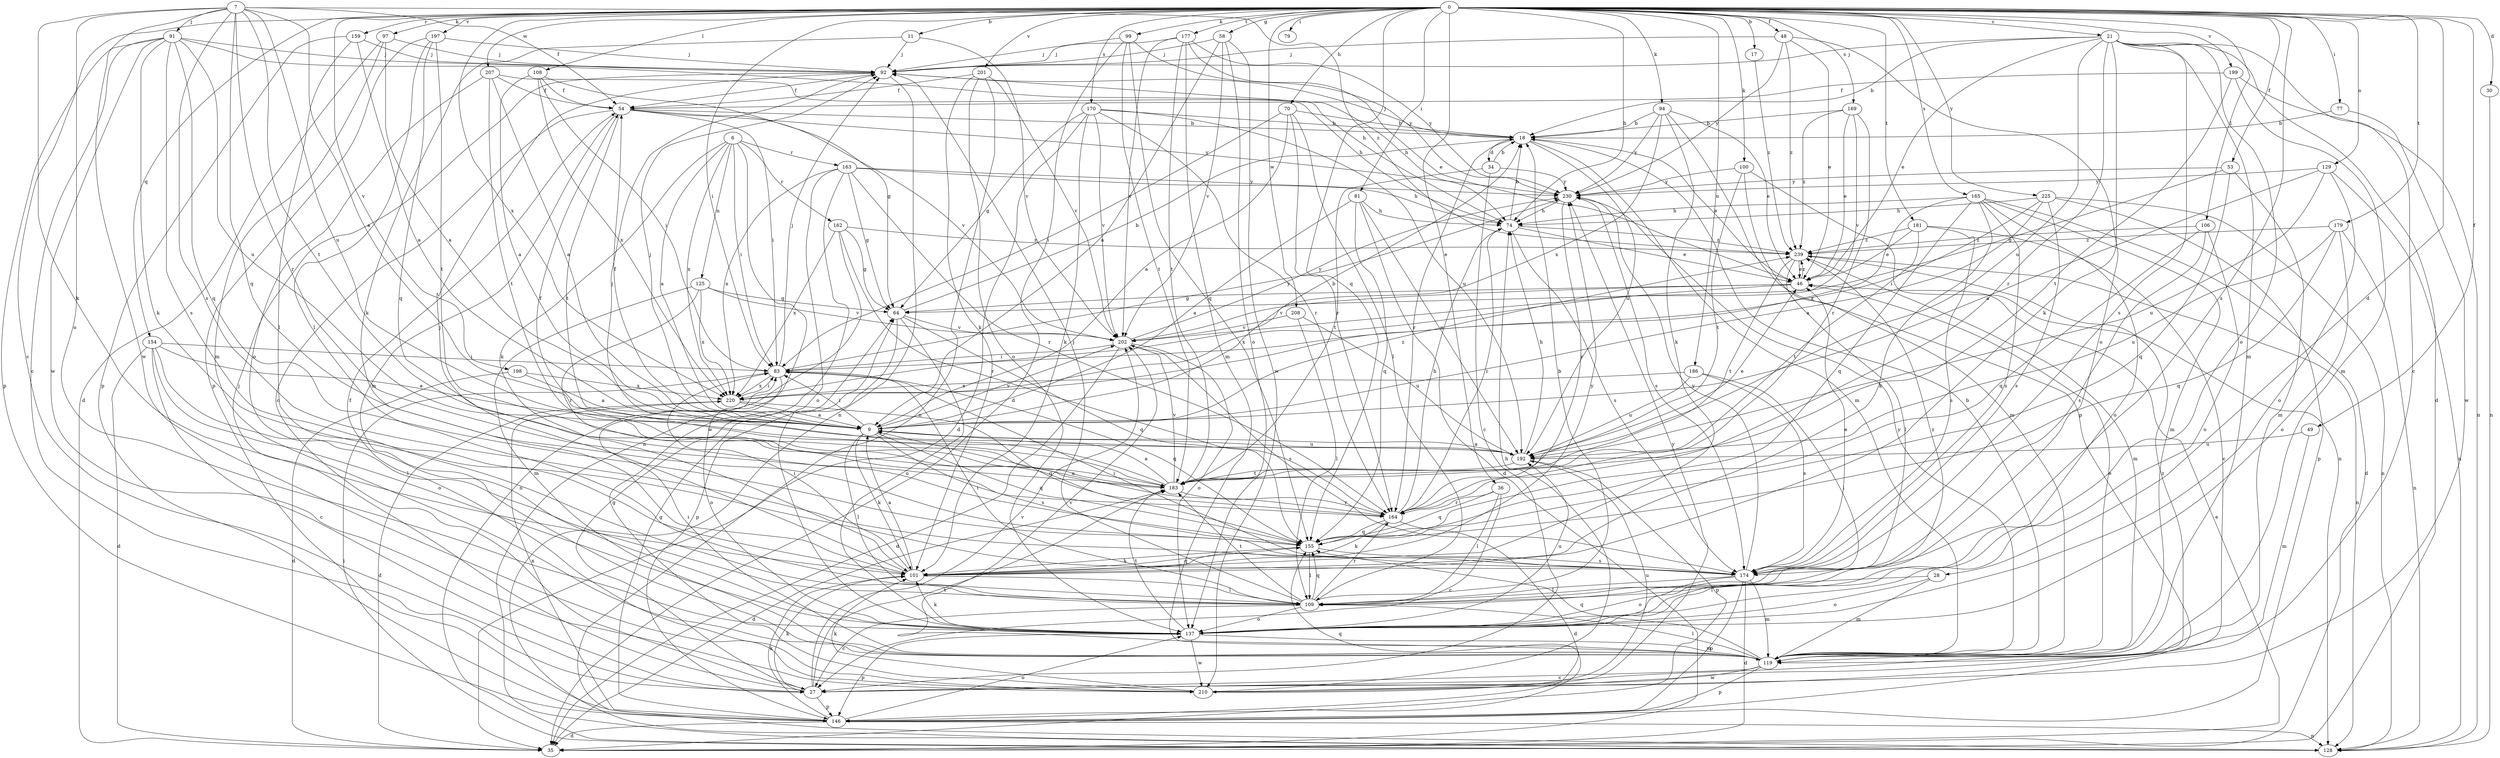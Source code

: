 strict digraph  {
0;
6;
7;
9;
11;
17;
18;
21;
27;
28;
30;
34;
35;
36;
46;
48;
49;
53;
54;
58;
64;
70;
74;
77;
79;
81;
83;
91;
92;
94;
97;
99;
100;
101;
106;
108;
109;
119;
125;
128;
129;
137;
146;
154;
155;
159;
162;
163;
164;
165;
169;
170;
174;
177;
179;
181;
183;
186;
192;
197;
198;
199;
201;
202;
207;
208;
210;
220;
225;
230;
239;
0 -> 11  [label=b];
0 -> 17  [label=b];
0 -> 21  [label=c];
0 -> 27  [label=c];
0 -> 28  [label=d];
0 -> 30  [label=d];
0 -> 36  [label=e];
0 -> 48  [label=f];
0 -> 49  [label=f];
0 -> 53  [label=f];
0 -> 58  [label=g];
0 -> 70  [label=h];
0 -> 74  [label=h];
0 -> 77  [label=i];
0 -> 79  [label=i];
0 -> 81  [label=i];
0 -> 83  [label=i];
0 -> 94  [label=k];
0 -> 97  [label=k];
0 -> 99  [label=k];
0 -> 100  [label=k];
0 -> 106  [label=l];
0 -> 108  [label=l];
0 -> 129  [label=o];
0 -> 154  [label=q];
0 -> 155  [label=q];
0 -> 159  [label=r];
0 -> 165  [label=s];
0 -> 169  [label=s];
0 -> 170  [label=s];
0 -> 174  [label=s];
0 -> 177  [label=t];
0 -> 179  [label=t];
0 -> 181  [label=t];
0 -> 186  [label=u];
0 -> 197  [label=v];
0 -> 198  [label=v];
0 -> 199  [label=v];
0 -> 201  [label=v];
0 -> 207  [label=w];
0 -> 208  [label=w];
0 -> 220  [label=x];
0 -> 225  [label=y];
6 -> 9  [label=a];
6 -> 83  [label=i];
6 -> 101  [label=k];
6 -> 125  [label=n];
6 -> 128  [label=n];
6 -> 162  [label=r];
6 -> 163  [label=r];
6 -> 220  [label=x];
7 -> 9  [label=a];
7 -> 54  [label=f];
7 -> 91  [label=j];
7 -> 101  [label=k];
7 -> 137  [label=o];
7 -> 155  [label=q];
7 -> 164  [label=r];
7 -> 174  [label=s];
7 -> 183  [label=t];
7 -> 192  [label=u];
7 -> 210  [label=w];
7 -> 239  [label=z];
9 -> 18  [label=b];
9 -> 54  [label=f];
9 -> 83  [label=i];
9 -> 92  [label=j];
9 -> 101  [label=k];
9 -> 109  [label=l];
9 -> 155  [label=q];
9 -> 174  [label=s];
9 -> 192  [label=u];
9 -> 202  [label=v];
9 -> 239  [label=z];
11 -> 92  [label=j];
11 -> 101  [label=k];
11 -> 202  [label=v];
17 -> 239  [label=z];
18 -> 34  [label=d];
18 -> 46  [label=e];
18 -> 92  [label=j];
18 -> 119  [label=m];
18 -> 164  [label=r];
18 -> 192  [label=u];
21 -> 18  [label=b];
21 -> 27  [label=c];
21 -> 35  [label=d];
21 -> 46  [label=e];
21 -> 92  [label=j];
21 -> 101  [label=k];
21 -> 119  [label=m];
21 -> 137  [label=o];
21 -> 164  [label=r];
21 -> 174  [label=s];
21 -> 192  [label=u];
27 -> 64  [label=g];
27 -> 92  [label=j];
27 -> 101  [label=k];
27 -> 146  [label=p];
27 -> 183  [label=t];
27 -> 202  [label=v];
27 -> 239  [label=z];
28 -> 109  [label=l];
28 -> 119  [label=m];
28 -> 137  [label=o];
30 -> 128  [label=n];
34 -> 18  [label=b];
34 -> 27  [label=c];
34 -> 183  [label=t];
34 -> 230  [label=y];
35 -> 46  [label=e];
36 -> 27  [label=c];
36 -> 109  [label=l];
36 -> 155  [label=q];
36 -> 164  [label=r];
46 -> 64  [label=g];
46 -> 202  [label=v];
46 -> 220  [label=x];
46 -> 239  [label=z];
48 -> 46  [label=e];
48 -> 92  [label=j];
48 -> 137  [label=o];
48 -> 230  [label=y];
48 -> 239  [label=z];
49 -> 119  [label=m];
49 -> 192  [label=u];
53 -> 64  [label=g];
53 -> 119  [label=m];
53 -> 155  [label=q];
53 -> 230  [label=y];
54 -> 18  [label=b];
54 -> 27  [label=c];
54 -> 83  [label=i];
54 -> 119  [label=m];
54 -> 183  [label=t];
54 -> 202  [label=v];
54 -> 230  [label=y];
58 -> 9  [label=a];
58 -> 92  [label=j];
58 -> 137  [label=o];
58 -> 202  [label=v];
58 -> 210  [label=w];
64 -> 18  [label=b];
64 -> 137  [label=o];
64 -> 146  [label=p];
64 -> 155  [label=q];
64 -> 202  [label=v];
70 -> 9  [label=a];
70 -> 18  [label=b];
70 -> 83  [label=i];
70 -> 109  [label=l];
70 -> 164  [label=r];
74 -> 18  [label=b];
74 -> 46  [label=e];
74 -> 164  [label=r];
74 -> 174  [label=s];
74 -> 239  [label=z];
77 -> 18  [label=b];
77 -> 210  [label=w];
81 -> 9  [label=a];
81 -> 35  [label=d];
81 -> 74  [label=h];
81 -> 155  [label=q];
81 -> 192  [label=u];
83 -> 92  [label=j];
83 -> 137  [label=o];
83 -> 155  [label=q];
83 -> 220  [label=x];
83 -> 230  [label=y];
91 -> 27  [label=c];
91 -> 74  [label=h];
91 -> 92  [label=j];
91 -> 101  [label=k];
91 -> 146  [label=p];
91 -> 155  [label=q];
91 -> 174  [label=s];
91 -> 192  [label=u];
91 -> 210  [label=w];
92 -> 54  [label=f];
92 -> 74  [label=h];
92 -> 128  [label=n];
94 -> 18  [label=b];
94 -> 46  [label=e];
94 -> 101  [label=k];
94 -> 146  [label=p];
94 -> 220  [label=x];
94 -> 230  [label=y];
97 -> 9  [label=a];
97 -> 35  [label=d];
97 -> 92  [label=j];
97 -> 119  [label=m];
99 -> 35  [label=d];
99 -> 92  [label=j];
99 -> 155  [label=q];
99 -> 183  [label=t];
99 -> 230  [label=y];
100 -> 119  [label=m];
100 -> 128  [label=n];
100 -> 183  [label=t];
100 -> 230  [label=y];
101 -> 9  [label=a];
101 -> 83  [label=i];
101 -> 92  [label=j];
101 -> 109  [label=l];
101 -> 155  [label=q];
101 -> 230  [label=y];
106 -> 137  [label=o];
106 -> 155  [label=q];
106 -> 174  [label=s];
106 -> 239  [label=z];
108 -> 9  [label=a];
108 -> 54  [label=f];
108 -> 64  [label=g];
108 -> 83  [label=i];
108 -> 220  [label=x];
109 -> 18  [label=b];
109 -> 27  [label=c];
109 -> 83  [label=i];
109 -> 92  [label=j];
109 -> 137  [label=o];
109 -> 155  [label=q];
109 -> 164  [label=r];
109 -> 183  [label=t];
109 -> 239  [label=z];
119 -> 18  [label=b];
119 -> 27  [label=c];
119 -> 46  [label=e];
119 -> 83  [label=i];
119 -> 109  [label=l];
119 -> 146  [label=p];
119 -> 155  [label=q];
119 -> 202  [label=v];
119 -> 210  [label=w];
119 -> 230  [label=y];
125 -> 64  [label=g];
125 -> 119  [label=m];
125 -> 164  [label=r];
125 -> 202  [label=v];
125 -> 220  [label=x];
128 -> 83  [label=i];
129 -> 9  [label=a];
129 -> 128  [label=n];
129 -> 137  [label=o];
129 -> 192  [label=u];
129 -> 230  [label=y];
137 -> 101  [label=k];
137 -> 119  [label=m];
137 -> 146  [label=p];
137 -> 183  [label=t];
137 -> 192  [label=u];
137 -> 210  [label=w];
146 -> 35  [label=d];
146 -> 64  [label=g];
146 -> 101  [label=k];
146 -> 128  [label=n];
146 -> 137  [label=o];
146 -> 155  [label=q];
146 -> 220  [label=x];
154 -> 9  [label=a];
154 -> 27  [label=c];
154 -> 35  [label=d];
154 -> 83  [label=i];
154 -> 109  [label=l];
154 -> 137  [label=o];
155 -> 101  [label=k];
155 -> 109  [label=l];
155 -> 174  [label=s];
159 -> 9  [label=a];
159 -> 92  [label=j];
159 -> 109  [label=l];
159 -> 146  [label=p];
162 -> 64  [label=g];
162 -> 128  [label=n];
162 -> 164  [label=r];
162 -> 220  [label=x];
162 -> 239  [label=z];
163 -> 64  [label=g];
163 -> 74  [label=h];
163 -> 137  [label=o];
163 -> 164  [label=r];
163 -> 210  [label=w];
163 -> 220  [label=x];
163 -> 230  [label=y];
164 -> 9  [label=a];
164 -> 35  [label=d];
164 -> 74  [label=h];
164 -> 101  [label=k];
164 -> 155  [label=q];
165 -> 35  [label=d];
165 -> 74  [label=h];
165 -> 101  [label=k];
165 -> 119  [label=m];
165 -> 137  [label=o];
165 -> 155  [label=q];
165 -> 174  [label=s];
165 -> 220  [label=x];
169 -> 18  [label=b];
169 -> 46  [label=e];
169 -> 164  [label=r];
169 -> 202  [label=v];
169 -> 239  [label=z];
170 -> 18  [label=b];
170 -> 35  [label=d];
170 -> 64  [label=g];
170 -> 101  [label=k];
170 -> 164  [label=r];
170 -> 192  [label=u];
170 -> 202  [label=v];
174 -> 35  [label=d];
174 -> 46  [label=e];
174 -> 83  [label=i];
174 -> 109  [label=l];
174 -> 119  [label=m];
174 -> 137  [label=o];
174 -> 146  [label=p];
174 -> 230  [label=y];
177 -> 46  [label=e];
177 -> 92  [label=j];
177 -> 119  [label=m];
177 -> 183  [label=t];
177 -> 202  [label=v];
177 -> 230  [label=y];
179 -> 128  [label=n];
179 -> 137  [label=o];
179 -> 155  [label=q];
179 -> 192  [label=u];
179 -> 239  [label=z];
181 -> 27  [label=c];
181 -> 46  [label=e];
181 -> 174  [label=s];
181 -> 183  [label=t];
181 -> 239  [label=z];
183 -> 9  [label=a];
183 -> 35  [label=d];
183 -> 54  [label=f];
183 -> 92  [label=j];
183 -> 164  [label=r];
183 -> 202  [label=v];
186 -> 109  [label=l];
186 -> 174  [label=s];
186 -> 192  [label=u];
186 -> 220  [label=x];
192 -> 9  [label=a];
192 -> 46  [label=e];
192 -> 74  [label=h];
192 -> 146  [label=p];
192 -> 183  [label=t];
197 -> 92  [label=j];
197 -> 109  [label=l];
197 -> 146  [label=p];
197 -> 155  [label=q];
197 -> 183  [label=t];
198 -> 9  [label=a];
198 -> 35  [label=d];
198 -> 220  [label=x];
199 -> 54  [label=f];
199 -> 119  [label=m];
199 -> 128  [label=n];
199 -> 183  [label=t];
201 -> 54  [label=f];
201 -> 101  [label=k];
201 -> 128  [label=n];
201 -> 137  [label=o];
201 -> 202  [label=v];
202 -> 35  [label=d];
202 -> 83  [label=i];
202 -> 137  [label=o];
202 -> 174  [label=s];
202 -> 230  [label=y];
207 -> 9  [label=a];
207 -> 54  [label=f];
207 -> 74  [label=h];
207 -> 137  [label=o];
207 -> 183  [label=t];
208 -> 109  [label=l];
208 -> 192  [label=u];
208 -> 202  [label=v];
210 -> 54  [label=f];
210 -> 74  [label=h];
210 -> 101  [label=k];
210 -> 192  [label=u];
210 -> 230  [label=y];
220 -> 9  [label=a];
220 -> 35  [label=d];
220 -> 83  [label=i];
220 -> 155  [label=q];
225 -> 9  [label=a];
225 -> 74  [label=h];
225 -> 83  [label=i];
225 -> 128  [label=n];
225 -> 146  [label=p];
225 -> 174  [label=s];
230 -> 74  [label=h];
230 -> 164  [label=r];
230 -> 174  [label=s];
239 -> 46  [label=e];
239 -> 109  [label=l];
239 -> 119  [label=m];
239 -> 128  [label=n];
239 -> 183  [label=t];
}
